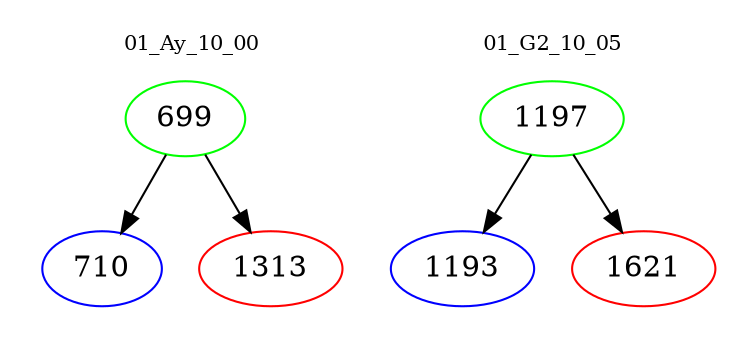 digraph{
subgraph cluster_0 {
color = white
label = "01_Ay_10_00";
fontsize=10;
T0_699 [label="699", color="green"]
T0_699 -> T0_710 [color="black"]
T0_710 [label="710", color="blue"]
T0_699 -> T0_1313 [color="black"]
T0_1313 [label="1313", color="red"]
}
subgraph cluster_1 {
color = white
label = "01_G2_10_05";
fontsize=10;
T1_1197 [label="1197", color="green"]
T1_1197 -> T1_1193 [color="black"]
T1_1193 [label="1193", color="blue"]
T1_1197 -> T1_1621 [color="black"]
T1_1621 [label="1621", color="red"]
}
}
